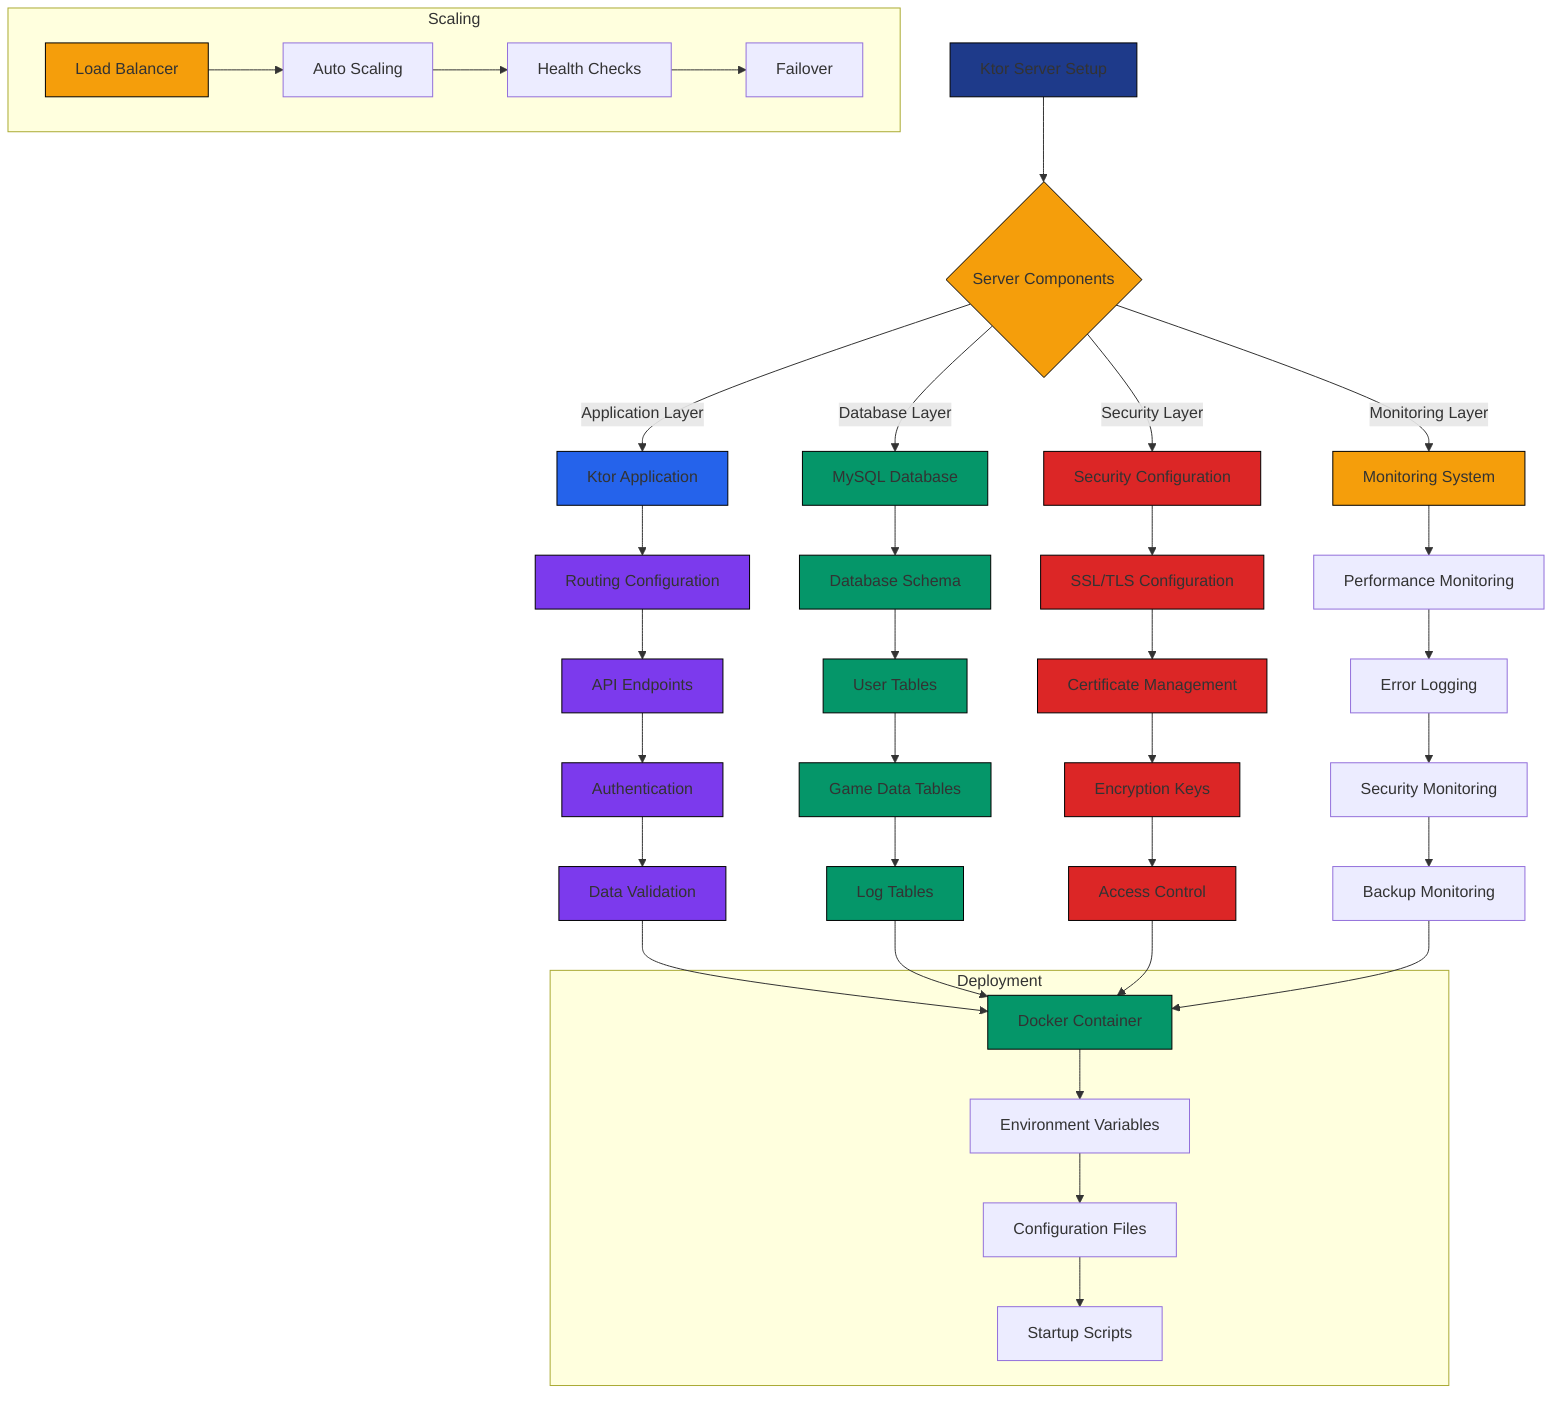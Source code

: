 graph TD
    A[Ktor Server Setup] --> B{Server Components}
    
    B -->|Application Layer| C[Ktor Application]
    B -->|Database Layer| D[MySQL Database]
    B -->|Security Layer| E[Security Configuration]
    B -->|Monitoring Layer| F[Monitoring System]
    
    C --> G[Routing Configuration]
    G --> H[API Endpoints]
    H --> I[Authentication]
    I --> J[Data Validation]
    
    D --> K[Database Schema]
    K --> L[User Tables]
    L --> M[Game Data Tables]
    M --> N[Log Tables]
    
    E --> O[SSL/TLS Configuration]
    O --> P[Certificate Management]
    P --> Q[Encryption Keys]
    Q --> R[Access Control]
    
    F --> S[Performance Monitoring]
    S --> T[Error Logging]
    T --> U[Security Monitoring]
    U --> V[Backup Monitoring]
    
    subgraph "Deployment"
        W[Docker Container] --> X[Environment Variables]
        X --> Y[Configuration Files]
        Y --> Z[Startup Scripts]
    end
    
    subgraph "Scaling"
        AA[Load Balancer] --> BB[Auto Scaling]
        BB --> CC[Health Checks]
        CC --> DD[Failover]
    end
    
    J --> W
    N --> W
    R --> W
    V --> W
    
    style A fill:#1E3A8A,stroke:#000000
    style B fill:#F59E0B,stroke:#000000
    style C fill:#2563EB,stroke:#000000
    style D fill:#059669,stroke:#000000
    style E fill:#DC2626,stroke:#000000
    style F fill:#F59E0B,stroke:#000000
    style G fill:#7C3AED,stroke:#000000
    style H fill:#7C3AED,stroke:#000000
    style I fill:#7C3AED,stroke:#000000
    style J fill:#7C3AED,stroke:#000000
    style K fill:#059669,stroke:#000000
    style L fill:#059669,stroke:#000000
    style M fill:#059669,stroke:#000000
    style N fill:#059669,stroke:#000000
    style O fill:#DC2626,stroke:#000000
    style P fill:#DC2626,stroke:#000000
    style Q fill:#DC2626,stroke:#000000
    style R fill:#DC2626,stroke:#000000
    style W fill:#059669,stroke:#000000
    style AA fill:#F59E0B,stroke:#000000